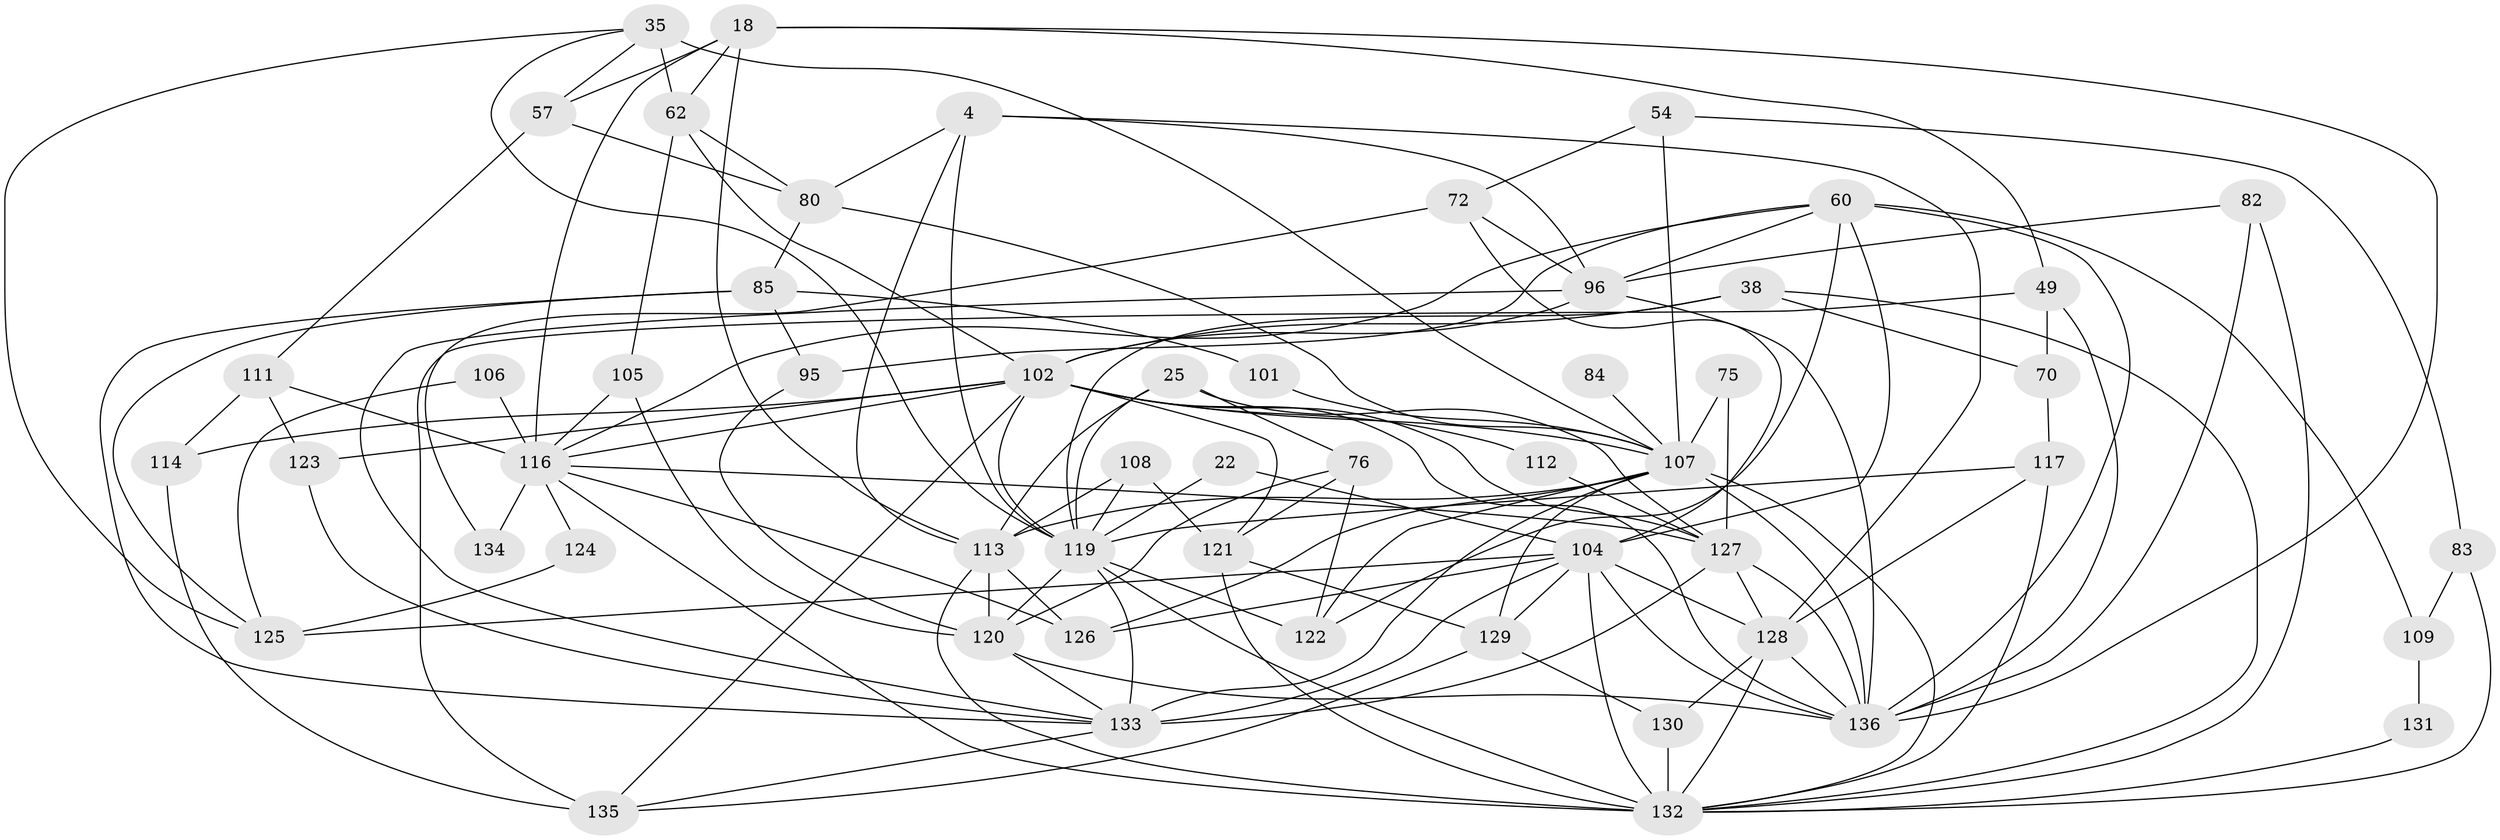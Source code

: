 // original degree distribution, {2: 0.13970588235294118, 5: 0.15441176470588236, 3: 0.3235294117647059, 6: 0.125, 11: 0.007352941176470588, 7: 0.03676470588235294, 4: 0.20588235294117646, 9: 0.007352941176470588}
// Generated by graph-tools (version 1.1) at 2025/54/03/04/25 21:54:47]
// undirected, 54 vertices, 139 edges
graph export_dot {
graph [start="1"]
  node [color=gray90,style=filled];
  4;
  18 [super="+15"];
  22;
  25;
  35 [super="+21"];
  38;
  49;
  54;
  57;
  60 [super="+29+37"];
  62 [super="+27"];
  70;
  72 [super="+65"];
  75;
  76;
  80;
  82;
  83;
  84;
  85;
  95;
  96 [super="+13+50+93"];
  101;
  102 [super="+63+100"];
  104 [super="+89+64"];
  105;
  106;
  107 [super="+9+44+90"];
  108;
  109;
  111;
  112;
  113 [super="+77+14+103"];
  114 [super="+81"];
  116 [super="+10+110"];
  117 [super="+87"];
  119 [super="+74+78"];
  120 [super="+19"];
  121 [super="+42"];
  122;
  123;
  124;
  125 [super="+46"];
  126 [super="+86"];
  127 [super="+32"];
  128 [super="+99"];
  129;
  130;
  131;
  132 [super="+28+118+97"];
  133 [super="+56+71"];
  134;
  135 [super="+115"];
  136 [super="+16+79+98"];
  4 -- 119 [weight=2];
  4 -- 80;
  4 -- 113;
  4 -- 128;
  4 -- 96;
  18 -- 57;
  18 -- 49;
  18 -- 62;
  18 -- 113 [weight=3];
  18 -- 136 [weight=2];
  18 -- 116;
  22 -- 119 [weight=2];
  22 -- 104;
  25 -- 127;
  25 -- 76;
  25 -- 119;
  25 -- 113;
  35 -- 57;
  35 -- 125;
  35 -- 119;
  35 -- 62 [weight=2];
  35 -- 107 [weight=2];
  38 -- 132 [weight=2];
  38 -- 70;
  38 -- 119 [weight=2];
  38 -- 102;
  49 -- 135 [weight=2];
  49 -- 70;
  49 -- 136;
  54 -- 72;
  54 -- 83;
  54 -- 107 [weight=2];
  57 -- 111;
  57 -- 80;
  60 -- 122;
  60 -- 95;
  60 -- 116 [weight=2];
  60 -- 96;
  60 -- 109;
  60 -- 104 [weight=2];
  60 -- 136;
  62 -- 105;
  62 -- 80;
  62 -- 102;
  70 -- 117;
  72 -- 134;
  72 -- 96;
  72 -- 104;
  75 -- 107;
  75 -- 127;
  76 -- 122;
  76 -- 120;
  76 -- 121;
  80 -- 85;
  80 -- 107;
  82 -- 132;
  82 -- 96;
  82 -- 136;
  83 -- 109;
  83 -- 132;
  84 -- 107 [weight=2];
  85 -- 95;
  85 -- 101;
  85 -- 125;
  85 -- 133;
  95 -- 120;
  96 -- 136;
  96 -- 133 [weight=3];
  96 -- 102;
  101 -- 107;
  102 -- 112;
  102 -- 119;
  102 -- 114;
  102 -- 116;
  102 -- 135 [weight=2];
  102 -- 107 [weight=3];
  102 -- 136;
  102 -- 121;
  102 -- 123;
  102 -- 127;
  104 -- 133 [weight=3];
  104 -- 136 [weight=2];
  104 -- 126 [weight=2];
  104 -- 128;
  104 -- 129;
  104 -- 132;
  104 -- 125;
  105 -- 120;
  105 -- 116;
  106 -- 116;
  106 -- 125;
  107 -- 122 [weight=2];
  107 -- 126 [weight=2];
  107 -- 113 [weight=3];
  107 -- 129;
  107 -- 132 [weight=2];
  107 -- 133;
  107 -- 136;
  108 -- 119;
  108 -- 113;
  108 -- 121;
  109 -- 131;
  111 -- 114 [weight=2];
  111 -- 123;
  111 -- 116 [weight=2];
  112 -- 127;
  113 -- 120 [weight=4];
  113 -- 132 [weight=3];
  113 -- 126;
  114 -- 135 [weight=2];
  116 -- 132 [weight=5];
  116 -- 134;
  116 -- 127;
  116 -- 124;
  116 -- 126;
  117 -- 119 [weight=2];
  117 -- 132 [weight=2];
  117 -- 128 [weight=2];
  119 -- 122 [weight=2];
  119 -- 120 [weight=2];
  119 -- 132;
  119 -- 133 [weight=2];
  120 -- 136;
  120 -- 133;
  121 -- 132;
  121 -- 129;
  123 -- 133;
  124 -- 125;
  127 -- 128 [weight=2];
  127 -- 136 [weight=2];
  127 -- 133 [weight=2];
  128 -- 130;
  128 -- 132;
  128 -- 136;
  129 -- 130;
  129 -- 135 [weight=2];
  130 -- 132;
  131 -- 132 [weight=2];
  133 -- 135;
}

